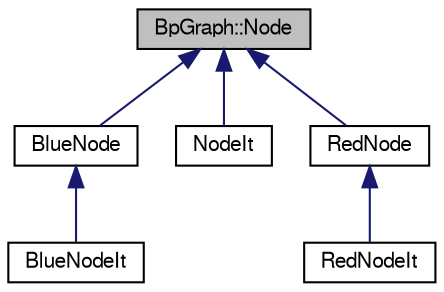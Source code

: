 digraph "BpGraph::Node"
{
 // LATEX_PDF_SIZE
  edge [fontname="FreeSans",fontsize="10",labelfontname="FreeSans",labelfontsize="10"];
  node [fontname="FreeSans",fontsize="10",shape=record];
  Node0 [label="BpGraph::Node",height=0.2,width=0.4,color="black", fillcolor="grey75", style="filled", fontcolor="black",tooltip="The node type of the graph."];
  Node0 -> Node1 [dir="back",color="midnightblue",fontsize="10",style="solid",fontname="FreeSans"];
  Node1 [label="BlueNode",height=0.2,width=0.4,color="black", fillcolor="white", style="filled",URL="$a04849.html",tooltip="Class to represent blue nodes."];
  Node1 -> Node2 [dir="back",color="midnightblue",fontsize="10",style="solid",fontname="FreeSans"];
  Node2 [label="BlueNodeIt",height=0.2,width=0.4,color="black", fillcolor="white", style="filled",URL="$a04857.html",tooltip="Iterator class for the blue nodes."];
  Node0 -> Node3 [dir="back",color="midnightblue",fontsize="10",style="solid",fontname="FreeSans"];
  Node3 [label="NodeIt",height=0.2,width=0.4,color="black", fillcolor="white", style="filled",URL="$a04861.html",tooltip="Iterator class for the nodes."];
  Node0 -> Node4 [dir="back",color="midnightblue",fontsize="10",style="solid",fontname="FreeSans"];
  Node4 [label="RedNode",height=0.2,width=0.4,color="black", fillcolor="white", style="filled",URL="$a04845.html",tooltip="Class to represent red nodes."];
  Node4 -> Node5 [dir="back",color="midnightblue",fontsize="10",style="solid",fontname="FreeSans"];
  Node5 [label="RedNodeIt",height=0.2,width=0.4,color="black", fillcolor="white", style="filled",URL="$a04853.html",tooltip="Iterator class for the red nodes."];
}
